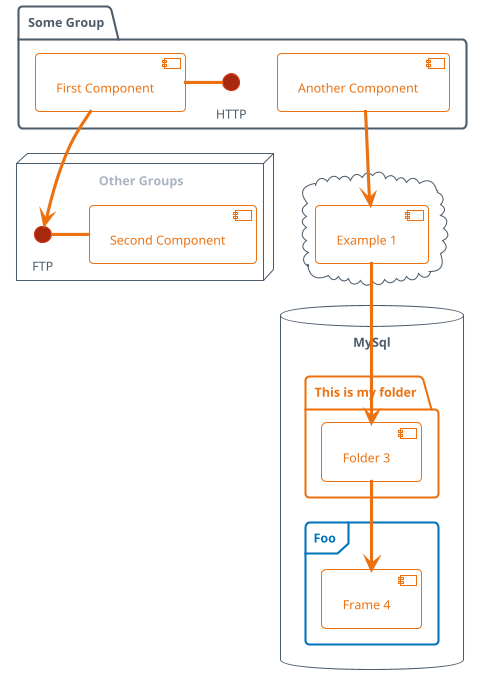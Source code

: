 ' Do not edit
' Theme Gallery
' autogenerated by script
'
@startuml
!$PUML_OUTLINE = "true"
!theme aws-orange

package "Some Group" {
  HTTP - [First Component]
  [Another Component]
}

node "Other Groups" {
  FTP - [Second Component]
  [First Component] --> FTP
}

cloud {
  [Example 1]
}

database "MySql" {
  folder "This is my folder" {
    [Folder 3]
  }
  frame "Foo" {
    [Frame 4]
  }
}

[Another Component] --> [Example 1]
[Example 1] --> [Folder 3]
[Folder 3] --> [Frame 4]

@enduml

